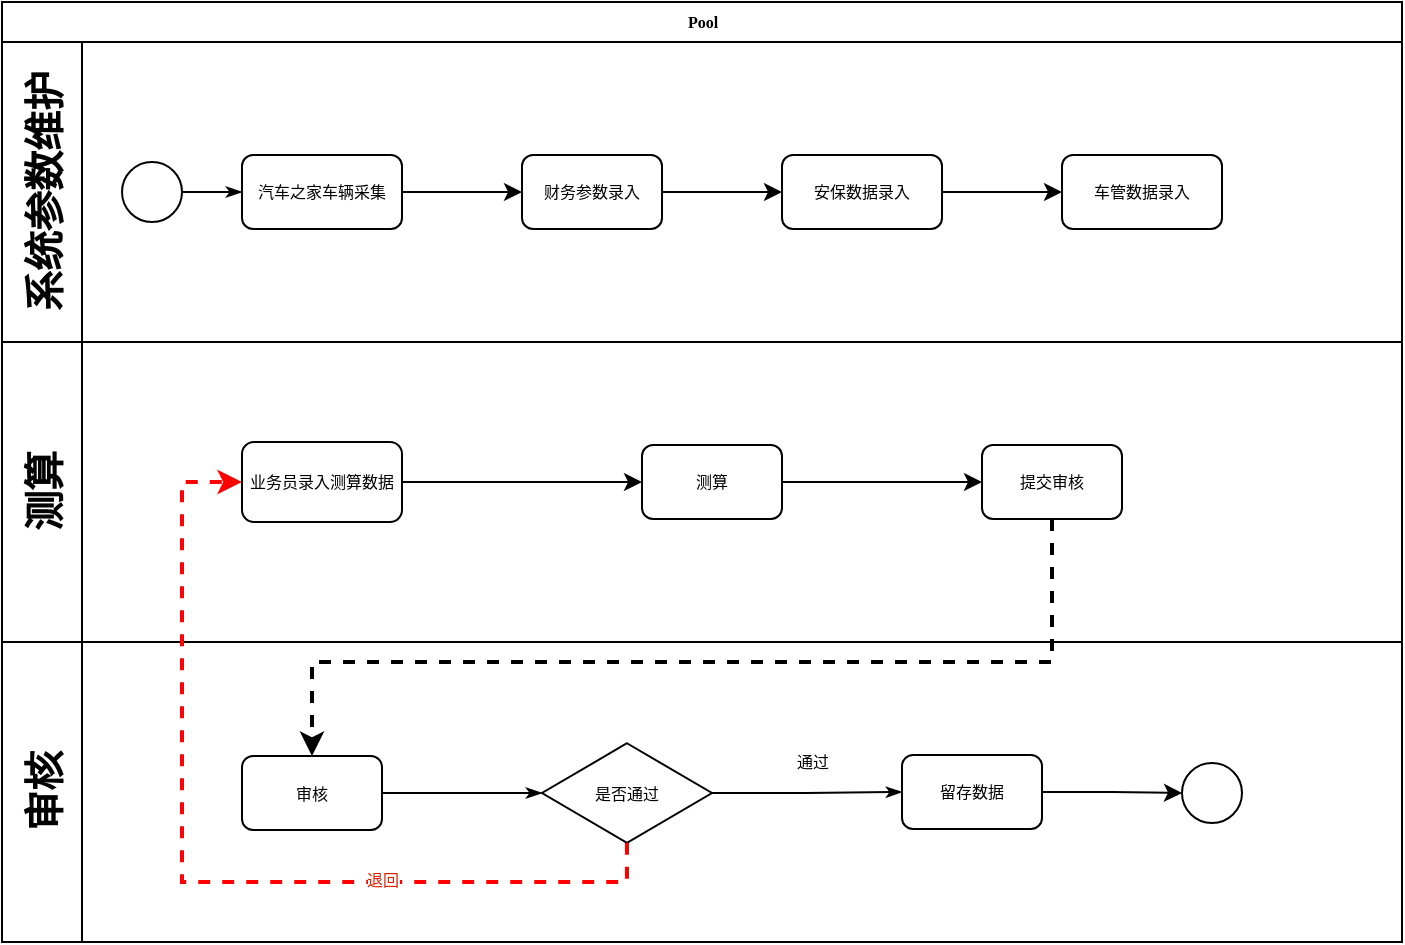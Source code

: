 <mxfile version="16.0.3" type="github">
  <diagram name="Page-1" id="c7488fd3-1785-93aa-aadb-54a6760d102a">
    <mxGraphModel dx="949" dy="538" grid="0" gridSize="10" guides="1" tooltips="1" connect="1" arrows="1" fold="1" page="1" pageScale="1" pageWidth="1100" pageHeight="850" background="none" math="0" shadow="0">
      <root>
        <mxCell id="0" />
        <mxCell id="1" parent="0" />
        <mxCell id="2b4e8129b02d487f-1" value="Pool" style="swimlane;html=1;childLayout=stackLayout;horizontal=1;startSize=20;horizontalStack=0;rounded=0;shadow=0;labelBackgroundColor=none;strokeWidth=1;fontFamily=Verdana;fontSize=8;align=center;" parent="1" vertex="1">
          <mxGeometry x="160" y="70" width="700" height="470" as="geometry" />
        </mxCell>
        <mxCell id="2b4e8129b02d487f-2" value="系统参数维护" style="swimlane;html=1;startSize=40;horizontal=0;fontFamily=Helvetica;fontSize=20;" parent="2b4e8129b02d487f-1" vertex="1">
          <mxGeometry y="20" width="700" height="150" as="geometry" />
        </mxCell>
        <mxCell id="2b4e8129b02d487f-18" style="edgeStyle=orthogonalEdgeStyle;rounded=0;html=1;labelBackgroundColor=none;startArrow=none;startFill=0;startSize=5;endArrow=classicThin;endFill=1;endSize=5;jettySize=auto;orthogonalLoop=1;strokeWidth=1;fontFamily=Verdana;fontSize=8" parent="2b4e8129b02d487f-2" source="2b4e8129b02d487f-5" target="2b4e8129b02d487f-6" edge="1">
          <mxGeometry relative="1" as="geometry" />
        </mxCell>
        <mxCell id="2b4e8129b02d487f-5" value="" style="ellipse;whiteSpace=wrap;html=1;rounded=0;shadow=0;labelBackgroundColor=none;strokeWidth=1;fontFamily=Verdana;fontSize=8;align=center;" parent="2b4e8129b02d487f-2" vertex="1">
          <mxGeometry x="60" y="60" width="30" height="30" as="geometry" />
        </mxCell>
        <mxCell id="CmSdJRnJSIKqV2uN-nIg-7" value="" style="edgeStyle=orthogonalEdgeStyle;rounded=0;orthogonalLoop=1;jettySize=auto;html=1;fontFamily=Helvetica;fontSize=20;" parent="2b4e8129b02d487f-2" source="2b4e8129b02d487f-6" target="2b4e8129b02d487f-9" edge="1">
          <mxGeometry relative="1" as="geometry" />
        </mxCell>
        <mxCell id="2b4e8129b02d487f-6" value="汽车之家车辆采集" style="rounded=1;whiteSpace=wrap;html=1;shadow=0;labelBackgroundColor=none;strokeWidth=1;fontFamily=Verdana;fontSize=8;align=center;" parent="2b4e8129b02d487f-2" vertex="1">
          <mxGeometry x="120" y="56.5" width="80" height="37" as="geometry" />
        </mxCell>
        <mxCell id="CmSdJRnJSIKqV2uN-nIg-9" value="" style="edgeStyle=orthogonalEdgeStyle;rounded=0;orthogonalLoop=1;jettySize=auto;html=1;fontFamily=Helvetica;fontSize=20;" parent="2b4e8129b02d487f-2" source="2b4e8129b02d487f-7" target="CmSdJRnJSIKqV2uN-nIg-1" edge="1">
          <mxGeometry relative="1" as="geometry" />
        </mxCell>
        <mxCell id="2b4e8129b02d487f-7" value="安保数据录入" style="rounded=1;whiteSpace=wrap;html=1;shadow=0;labelBackgroundColor=none;strokeWidth=1;fontFamily=Verdana;fontSize=8;align=center;" parent="2b4e8129b02d487f-2" vertex="1">
          <mxGeometry x="390" y="56.5" width="80" height="37" as="geometry" />
        </mxCell>
        <mxCell id="CmSdJRnJSIKqV2uN-nIg-8" value="" style="edgeStyle=orthogonalEdgeStyle;rounded=0;orthogonalLoop=1;jettySize=auto;html=1;fontFamily=Helvetica;fontSize=20;" parent="2b4e8129b02d487f-2" source="2b4e8129b02d487f-9" target="2b4e8129b02d487f-7" edge="1">
          <mxGeometry relative="1" as="geometry" />
        </mxCell>
        <mxCell id="2b4e8129b02d487f-9" value="&lt;span&gt;财务参数录入&lt;/span&gt;" style="rounded=1;whiteSpace=wrap;html=1;shadow=0;labelBackgroundColor=none;strokeWidth=1;fontFamily=Verdana;fontSize=8;align=center;" parent="2b4e8129b02d487f-2" vertex="1">
          <mxGeometry x="260" y="56.5" width="70" height="37" as="geometry" />
        </mxCell>
        <mxCell id="CmSdJRnJSIKqV2uN-nIg-1" value="车管数据录入" style="rounded=1;whiteSpace=wrap;html=1;shadow=0;labelBackgroundColor=none;strokeWidth=1;fontFamily=Verdana;fontSize=8;align=center;" parent="2b4e8129b02d487f-2" vertex="1">
          <mxGeometry x="530" y="56.5" width="80" height="37" as="geometry" />
        </mxCell>
        <mxCell id="2b4e8129b02d487f-3" value="测算" style="swimlane;html=1;startSize=40;horizontal=0;fontSize=20;" parent="2b4e8129b02d487f-1" vertex="1">
          <mxGeometry y="170" width="700" height="150" as="geometry" />
        </mxCell>
        <mxCell id="CmSdJRnJSIKqV2uN-nIg-12" style="edgeStyle=orthogonalEdgeStyle;rounded=0;orthogonalLoop=1;jettySize=auto;html=1;entryX=0;entryY=0.5;entryDx=0;entryDy=0;fontFamily=Helvetica;fontSize=20;" parent="2b4e8129b02d487f-3" source="2b4e8129b02d487f-12" target="CmSdJRnJSIKqV2uN-nIg-10" edge="1">
          <mxGeometry relative="1" as="geometry" />
        </mxCell>
        <mxCell id="2b4e8129b02d487f-12" value="业务员录入测算数据" style="rounded=1;whiteSpace=wrap;html=1;shadow=0;labelBackgroundColor=none;strokeWidth=1;fontFamily=Verdana;fontSize=8;align=center;" parent="2b4e8129b02d487f-3" vertex="1">
          <mxGeometry x="120" y="50" width="80" height="40" as="geometry" />
        </mxCell>
        <mxCell id="CmSdJRnJSIKqV2uN-nIg-18" style="edgeStyle=orthogonalEdgeStyle;rounded=0;orthogonalLoop=1;jettySize=auto;html=1;entryX=0;entryY=0.5;entryDx=0;entryDy=0;fontFamily=Helvetica;fontSize=20;" parent="2b4e8129b02d487f-3" source="CmSdJRnJSIKqV2uN-nIg-10" target="CmSdJRnJSIKqV2uN-nIg-17" edge="1">
          <mxGeometry relative="1" as="geometry" />
        </mxCell>
        <mxCell id="CmSdJRnJSIKqV2uN-nIg-10" value="测算" style="rounded=1;whiteSpace=wrap;html=1;shadow=0;labelBackgroundColor=none;strokeWidth=1;fontFamily=Verdana;fontSize=8;align=center;" parent="2b4e8129b02d487f-3" vertex="1">
          <mxGeometry x="320" y="51.5" width="70" height="37" as="geometry" />
        </mxCell>
        <mxCell id="CmSdJRnJSIKqV2uN-nIg-17" value="提交审核" style="rounded=1;whiteSpace=wrap;html=1;shadow=0;labelBackgroundColor=none;strokeWidth=1;fontFamily=Verdana;fontSize=8;align=center;" parent="2b4e8129b02d487f-3" vertex="1">
          <mxGeometry x="490" y="51.5" width="70" height="37" as="geometry" />
        </mxCell>
        <mxCell id="CmSdJRnJSIKqV2uN-nIg-19" style="edgeStyle=orthogonalEdgeStyle;rounded=0;orthogonalLoop=1;jettySize=auto;html=1;entryX=0.5;entryY=0;entryDx=0;entryDy=0;fontFamily=Helvetica;fontSize=20;fillColor=#dae8fc;strokeColor=#000000;strokeWidth=2;dashed=1;" parent="2b4e8129b02d487f-1" source="CmSdJRnJSIKqV2uN-nIg-17" target="2b4e8129b02d487f-14" edge="1">
          <mxGeometry relative="1" as="geometry">
            <Array as="points">
              <mxPoint x="525" y="330" />
              <mxPoint x="155" y="330" />
            </Array>
          </mxGeometry>
        </mxCell>
        <mxCell id="2b4e8129b02d487f-4" value="审核" style="swimlane;html=1;startSize=40;horizontal=0;fontSize=20;" parent="2b4e8129b02d487f-1" vertex="1">
          <mxGeometry y="320" width="700" height="150" as="geometry" />
        </mxCell>
        <mxCell id="2b4e8129b02d487f-28" style="edgeStyle=orthogonalEdgeStyle;rounded=0;html=1;labelBackgroundColor=none;startArrow=none;startFill=0;startSize=5;endArrow=classicThin;endFill=1;endSize=5;jettySize=auto;orthogonalLoop=1;strokeWidth=1;fontFamily=Verdana;fontSize=8;" parent="2b4e8129b02d487f-4" source="2b4e8129b02d487f-14" target="2b4e8129b02d487f-15" edge="1">
          <mxGeometry relative="1" as="geometry" />
        </mxCell>
        <mxCell id="2b4e8129b02d487f-14" value="审核" style="rounded=1;whiteSpace=wrap;html=1;shadow=0;labelBackgroundColor=none;strokeWidth=1;fontFamily=Verdana;fontSize=8;align=center;" parent="2b4e8129b02d487f-4" vertex="1">
          <mxGeometry x="120" y="57.0" width="70" height="37" as="geometry" />
        </mxCell>
        <mxCell id="2b4e8129b02d487f-29" value="通过" style="edgeStyle=orthogonalEdgeStyle;rounded=0;html=1;entryX=0;entryY=0.5;labelBackgroundColor=none;startArrow=none;startFill=0;startSize=5;endArrow=classicThin;endFill=1;endSize=5;jettySize=auto;orthogonalLoop=1;strokeWidth=1;fontFamily=Verdana;fontSize=8;entryDx=0;entryDy=0;" parent="2b4e8129b02d487f-4" source="2b4e8129b02d487f-15" target="2b4e8129b02d487f-17" edge="1">
          <mxGeometry x="0.059" y="16" relative="1" as="geometry">
            <mxPoint y="1" as="offset" />
            <mxPoint x="440" y="75.5" as="targetPoint" />
          </mxGeometry>
        </mxCell>
        <mxCell id="2b4e8129b02d487f-15" value="是否通过" style="strokeWidth=1;html=1;shape=mxgraph.flowchart.decision;whiteSpace=wrap;rounded=1;shadow=0;labelBackgroundColor=none;fontFamily=Verdana;fontSize=8;align=center;" parent="2b4e8129b02d487f-4" vertex="1">
          <mxGeometry x="270" y="50.63" width="85" height="49.75" as="geometry" />
        </mxCell>
        <mxCell id="CmSdJRnJSIKqV2uN-nIg-24" style="edgeStyle=orthogonalEdgeStyle;rounded=0;orthogonalLoop=1;jettySize=auto;html=1;entryX=0;entryY=0.5;entryDx=0;entryDy=0;fontFamily=Helvetica;fontSize=8;fontColor=#E02002;strokeColor=#000000;strokeWidth=1;" parent="2b4e8129b02d487f-4" source="2b4e8129b02d487f-17" target="CmSdJRnJSIKqV2uN-nIg-23" edge="1">
          <mxGeometry relative="1" as="geometry" />
        </mxCell>
        <mxCell id="2b4e8129b02d487f-17" value="留存数据" style="rounded=1;whiteSpace=wrap;html=1;shadow=0;labelBackgroundColor=none;strokeWidth=1;fontFamily=Verdana;fontSize=8;align=center;" parent="2b4e8129b02d487f-4" vertex="1">
          <mxGeometry x="450" y="56.5" width="70" height="37" as="geometry" />
        </mxCell>
        <mxCell id="CmSdJRnJSIKqV2uN-nIg-23" value="" style="ellipse;whiteSpace=wrap;html=1;rounded=0;shadow=0;labelBackgroundColor=none;strokeWidth=1;fontFamily=Verdana;fontSize=8;align=center;" parent="2b4e8129b02d487f-4" vertex="1">
          <mxGeometry x="590" y="60.51" width="30" height="30" as="geometry" />
        </mxCell>
        <mxCell id="CmSdJRnJSIKqV2uN-nIg-20" style="edgeStyle=orthogonalEdgeStyle;rounded=0;orthogonalLoop=1;jettySize=auto;html=1;entryX=0;entryY=0.5;entryDx=0;entryDy=0;fontFamily=Helvetica;fontSize=20;fontColor=#7EA6E0;strokeWidth=2;fillColor=#f8cecc;strokeColor=#FF0000;dashed=1;" parent="2b4e8129b02d487f-1" source="2b4e8129b02d487f-15" target="2b4e8129b02d487f-12" edge="1">
          <mxGeometry relative="1" as="geometry">
            <Array as="points">
              <mxPoint x="313" y="440" />
              <mxPoint x="90" y="440" />
              <mxPoint x="90" y="240" />
            </Array>
          </mxGeometry>
        </mxCell>
        <mxCell id="CmSdJRnJSIKqV2uN-nIg-21" value="退回" style="edgeLabel;html=1;align=center;verticalAlign=middle;resizable=0;points=[];fontSize=8;fontFamily=Helvetica;fontColor=#E02002;" parent="CmSdJRnJSIKqV2uN-nIg-20" vertex="1" connectable="0">
          <mxGeometry x="-0.58" y="-1" relative="1" as="geometry">
            <mxPoint x="-43" as="offset" />
          </mxGeometry>
        </mxCell>
      </root>
    </mxGraphModel>
  </diagram>
</mxfile>
